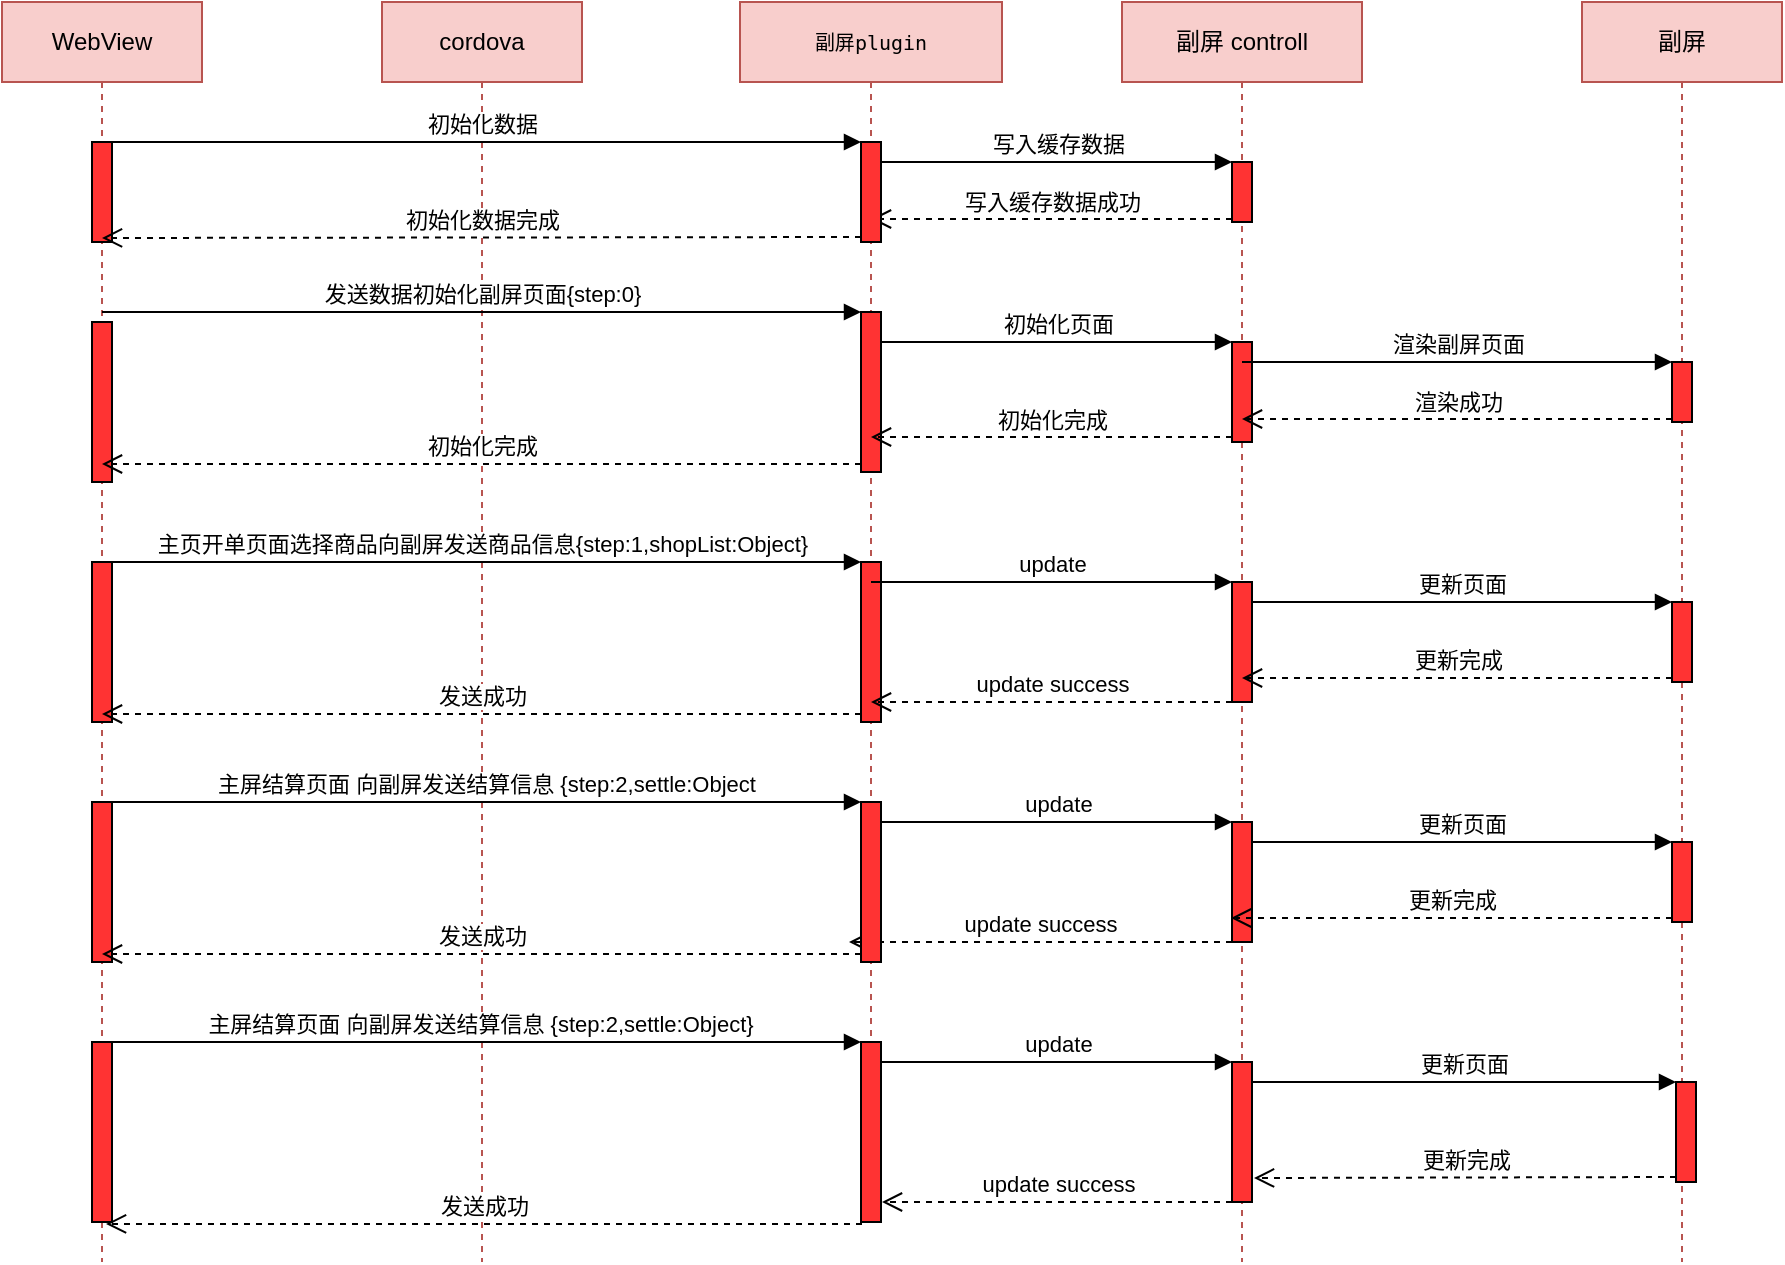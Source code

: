 <mxfile version="15.2.7" type="github">
  <diagram id="UvlRHqTRbYJEBfUnG53R" name="Halaman-1">
    <mxGraphModel dx="1426" dy="737" grid="1" gridSize="10" guides="1" tooltips="1" connect="1" arrows="1" fold="1" page="1" pageScale="1" pageWidth="827" pageHeight="1169" math="0" shadow="0">
      <root>
        <mxCell id="0" />
        <mxCell id="1" parent="0" />
        <mxCell id="zngIzz2SgZwG9QA-Kfhc-1" value="WebView" style="shape=umlLifeline;perimeter=lifelinePerimeter;whiteSpace=wrap;html=1;container=1;collapsible=0;recursiveResize=0;outlineConnect=0;fillColor=#f8cecc;strokeColor=#b85450;" vertex="1" parent="1">
          <mxGeometry x="20" y="30" width="100" height="630" as="geometry" />
        </mxCell>
        <mxCell id="zngIzz2SgZwG9QA-Kfhc-7" value="" style="html=1;points=[];perimeter=orthogonalPerimeter;fillColor=#FF3333;" vertex="1" parent="zngIzz2SgZwG9QA-Kfhc-1">
          <mxGeometry x="45" y="70" width="10" height="50" as="geometry" />
        </mxCell>
        <mxCell id="zngIzz2SgZwG9QA-Kfhc-18" value="" style="html=1;points=[];perimeter=orthogonalPerimeter;fillColor=#FF3333;" vertex="1" parent="zngIzz2SgZwG9QA-Kfhc-1">
          <mxGeometry x="45" y="160" width="10" height="80" as="geometry" />
        </mxCell>
        <mxCell id="zngIzz2SgZwG9QA-Kfhc-28" value="" style="html=1;points=[];perimeter=orthogonalPerimeter;fillColor=#FF3333;" vertex="1" parent="zngIzz2SgZwG9QA-Kfhc-1">
          <mxGeometry x="45" y="280" width="10" height="80" as="geometry" />
        </mxCell>
        <mxCell id="zngIzz2SgZwG9QA-Kfhc-39" value="" style="html=1;points=[];perimeter=orthogonalPerimeter;fillColor=#FF3333;" vertex="1" parent="zngIzz2SgZwG9QA-Kfhc-1">
          <mxGeometry x="45" y="400" width="10" height="80" as="geometry" />
        </mxCell>
        <mxCell id="zngIzz2SgZwG9QA-Kfhc-69" value="" style="html=1;points=[];perimeter=orthogonalPerimeter;fillColor=#FF3333;" vertex="1" parent="zngIzz2SgZwG9QA-Kfhc-1">
          <mxGeometry x="45" y="520" width="10" height="90" as="geometry" />
        </mxCell>
        <mxCell id="zngIzz2SgZwG9QA-Kfhc-3" value="cordova" style="shape=umlLifeline;perimeter=lifelinePerimeter;whiteSpace=wrap;html=1;container=1;collapsible=0;recursiveResize=0;outlineConnect=0;fillColor=#f8cecc;strokeColor=#b85450;" vertex="1" parent="1">
          <mxGeometry x="210" y="30" width="100" height="630" as="geometry" />
        </mxCell>
        <mxCell id="zngIzz2SgZwG9QA-Kfhc-4" value="&lt;p style=&quot;line-height: 120%&quot;&gt;&lt;/p&gt;&lt;pre style=&quot;color: rgb(0 , 0 , 0) ; font-family: &amp;#34;menlo&amp;#34; , monospace&quot;&gt;&lt;span style=&quot;font-size: 10px&quot;&gt;副屏&lt;/span&gt;&lt;span style=&quot;font-size: 10px ; white-space: normal&quot;&gt;plugin&lt;/span&gt;&lt;span style=&quot;background-color: rgb(255 , 255 , 255)&quot;&gt;&lt;br&gt;&lt;/span&gt;&lt;/pre&gt;&lt;p&gt;&lt;/p&gt;" style="shape=umlLifeline;perimeter=lifelinePerimeter;whiteSpace=wrap;html=1;container=1;collapsible=0;recursiveResize=0;outlineConnect=0;fillColor=#f8cecc;strokeColor=#b85450;" vertex="1" parent="1">
          <mxGeometry x="389" y="30" width="131" height="610" as="geometry" />
        </mxCell>
        <mxCell id="zngIzz2SgZwG9QA-Kfhc-19" value="" style="html=1;points=[];perimeter=orthogonalPerimeter;fillColor=#FF3333;" vertex="1" parent="zngIzz2SgZwG9QA-Kfhc-4">
          <mxGeometry x="60.5" y="155" width="10" height="80" as="geometry" />
        </mxCell>
        <mxCell id="zngIzz2SgZwG9QA-Kfhc-29" value="" style="html=1;points=[];perimeter=orthogonalPerimeter;fillColor=#FF3333;" vertex="1" parent="zngIzz2SgZwG9QA-Kfhc-4">
          <mxGeometry x="60.5" y="280" width="10" height="80" as="geometry" />
        </mxCell>
        <mxCell id="zngIzz2SgZwG9QA-Kfhc-31" value="发送成功" style="html=1;verticalAlign=bottom;endArrow=open;dashed=1;endSize=8;exitX=0;exitY=0.95;" edge="1" source="zngIzz2SgZwG9QA-Kfhc-29" parent="zngIzz2SgZwG9QA-Kfhc-4">
          <mxGeometry relative="1" as="geometry">
            <mxPoint x="-319" y="356" as="targetPoint" />
          </mxGeometry>
        </mxCell>
        <mxCell id="zngIzz2SgZwG9QA-Kfhc-70" value="" style="html=1;points=[];perimeter=orthogonalPerimeter;fillColor=#FF3333;" vertex="1" parent="zngIzz2SgZwG9QA-Kfhc-4">
          <mxGeometry x="60.5" y="520" width="10" height="90" as="geometry" />
        </mxCell>
        <mxCell id="zngIzz2SgZwG9QA-Kfhc-73" value="主屏结算页面 向副屏发送结算信息 {step:2,settle:Object}" style="html=1;verticalAlign=bottom;endArrow=block;entryX=0;entryY=0;" edge="1" parent="zngIzz2SgZwG9QA-Kfhc-4" target="zngIzz2SgZwG9QA-Kfhc-70">
          <mxGeometry relative="1" as="geometry">
            <mxPoint x="-320.5" y="520" as="sourcePoint" />
          </mxGeometry>
        </mxCell>
        <mxCell id="zngIzz2SgZwG9QA-Kfhc-76" value="update success" style="html=1;verticalAlign=bottom;endArrow=open;dashed=1;endSize=8;" edge="1" parent="zngIzz2SgZwG9QA-Kfhc-4" source="zngIzz2SgZwG9QA-Kfhc-72">
          <mxGeometry relative="1" as="geometry">
            <mxPoint x="71" y="600" as="targetPoint" />
            <Array as="points">
              <mxPoint x="150" y="600" />
            </Array>
          </mxGeometry>
        </mxCell>
        <mxCell id="zngIzz2SgZwG9QA-Kfhc-6" value="副屏" style="shape=umlLifeline;perimeter=lifelinePerimeter;whiteSpace=wrap;html=1;container=1;collapsible=0;recursiveResize=0;outlineConnect=0;fillColor=#f8cecc;strokeColor=#b85450;" vertex="1" parent="1">
          <mxGeometry x="810" y="30" width="100" height="630" as="geometry" />
        </mxCell>
        <mxCell id="zngIzz2SgZwG9QA-Kfhc-25" value="" style="html=1;points=[];perimeter=orthogonalPerimeter;fillColor=#FF3333;" vertex="1" parent="zngIzz2SgZwG9QA-Kfhc-6">
          <mxGeometry x="45" y="180" width="10" height="30" as="geometry" />
        </mxCell>
        <mxCell id="zngIzz2SgZwG9QA-Kfhc-35" value="" style="html=1;points=[];perimeter=orthogonalPerimeter;fillColor=#FF3333;" vertex="1" parent="zngIzz2SgZwG9QA-Kfhc-6">
          <mxGeometry x="45" y="300" width="10" height="40" as="geometry" />
        </mxCell>
        <mxCell id="zngIzz2SgZwG9QA-Kfhc-43" value="" style="html=1;points=[];perimeter=orthogonalPerimeter;fillColor=#FF3333;" vertex="1" parent="zngIzz2SgZwG9QA-Kfhc-6">
          <mxGeometry x="45" y="420" width="10" height="40" as="geometry" />
        </mxCell>
        <mxCell id="zngIzz2SgZwG9QA-Kfhc-77" value="" style="html=1;points=[];perimeter=orthogonalPerimeter;fillColor=#FF3333;" vertex="1" parent="zngIzz2SgZwG9QA-Kfhc-6">
          <mxGeometry x="47" y="540" width="10" height="50" as="geometry" />
        </mxCell>
        <mxCell id="zngIzz2SgZwG9QA-Kfhc-12" value="初始化数据" style="html=1;verticalAlign=bottom;endArrow=block;entryX=0;entryY=0;" edge="1" target="zngIzz2SgZwG9QA-Kfhc-11" parent="1" source="zngIzz2SgZwG9QA-Kfhc-1">
          <mxGeometry relative="1" as="geometry">
            <mxPoint x="555" y="100" as="sourcePoint" />
          </mxGeometry>
        </mxCell>
        <mxCell id="zngIzz2SgZwG9QA-Kfhc-13" value="初始化数据完成" style="html=1;verticalAlign=bottom;endArrow=open;dashed=1;endSize=8;exitX=0;exitY=0.95;" edge="1" source="zngIzz2SgZwG9QA-Kfhc-11" parent="1">
          <mxGeometry relative="1" as="geometry">
            <mxPoint x="70" y="148" as="targetPoint" />
          </mxGeometry>
        </mxCell>
        <mxCell id="zngIzz2SgZwG9QA-Kfhc-15" value="写入缓存数据" style="html=1;verticalAlign=bottom;endArrow=block;entryX=0;entryY=0;startArrow=none;" edge="1" target="zngIzz2SgZwG9QA-Kfhc-14" parent="1" source="zngIzz2SgZwG9QA-Kfhc-11">
          <mxGeometry relative="1" as="geometry">
            <mxPoint x="555" y="110" as="sourcePoint" />
          </mxGeometry>
        </mxCell>
        <mxCell id="zngIzz2SgZwG9QA-Kfhc-16" value="写入缓存数据成功" style="html=1;verticalAlign=bottom;endArrow=open;dashed=1;endSize=8;exitX=0;exitY=0.95;" edge="1" source="zngIzz2SgZwG9QA-Kfhc-14" parent="1" target="zngIzz2SgZwG9QA-Kfhc-4">
          <mxGeometry relative="1" as="geometry">
            <mxPoint x="555" y="186" as="targetPoint" />
          </mxGeometry>
        </mxCell>
        <mxCell id="zngIzz2SgZwG9QA-Kfhc-20" value="发送数据初始化副屏页面{step:0}" style="html=1;verticalAlign=bottom;endArrow=block;entryX=0;entryY=0;" edge="1" target="zngIzz2SgZwG9QA-Kfhc-19" parent="1" source="zngIzz2SgZwG9QA-Kfhc-1">
          <mxGeometry relative="1" as="geometry">
            <mxPoint x="364" y="190" as="sourcePoint" />
          </mxGeometry>
        </mxCell>
        <mxCell id="zngIzz2SgZwG9QA-Kfhc-23" value="初始化页面" style="html=1;verticalAlign=bottom;endArrow=block;entryX=0;entryY=0;" edge="1" target="zngIzz2SgZwG9QA-Kfhc-22" parent="1" source="zngIzz2SgZwG9QA-Kfhc-19">
          <mxGeometry relative="1" as="geometry">
            <mxPoint x="555" y="190" as="sourcePoint" />
          </mxGeometry>
        </mxCell>
        <mxCell id="zngIzz2SgZwG9QA-Kfhc-24" value="初始化完成" style="html=1;verticalAlign=bottom;endArrow=open;dashed=1;endSize=8;exitX=0;exitY=0.95;" edge="1" source="zngIzz2SgZwG9QA-Kfhc-22" parent="1" target="zngIzz2SgZwG9QA-Kfhc-4">
          <mxGeometry relative="1" as="geometry">
            <mxPoint x="555" y="266" as="targetPoint" />
          </mxGeometry>
        </mxCell>
        <mxCell id="zngIzz2SgZwG9QA-Kfhc-21" value="初始化完成" style="html=1;verticalAlign=bottom;endArrow=open;dashed=1;endSize=8;exitX=0;exitY=0.95;" edge="1" source="zngIzz2SgZwG9QA-Kfhc-19" parent="1" target="zngIzz2SgZwG9QA-Kfhc-1">
          <mxGeometry relative="1" as="geometry">
            <mxPoint x="364" y="266" as="targetPoint" />
          </mxGeometry>
        </mxCell>
        <mxCell id="zngIzz2SgZwG9QA-Kfhc-30" value="主页开单页面选择商品向副屏发送商品信息{step:1,shopList:Object}" style="html=1;verticalAlign=bottom;endArrow=block;entryX=0;entryY=0;" edge="1" target="zngIzz2SgZwG9QA-Kfhc-29" parent="1" source="zngIzz2SgZwG9QA-Kfhc-1">
          <mxGeometry relative="1" as="geometry">
            <mxPoint x="360" y="320" as="sourcePoint" />
          </mxGeometry>
        </mxCell>
        <mxCell id="zngIzz2SgZwG9QA-Kfhc-33" value="update" style="html=1;verticalAlign=bottom;endArrow=block;entryX=0;entryY=0;" edge="1" target="zngIzz2SgZwG9QA-Kfhc-32" parent="1" source="zngIzz2SgZwG9QA-Kfhc-4">
          <mxGeometry relative="1" as="geometry">
            <mxPoint x="555" y="320" as="sourcePoint" />
          </mxGeometry>
        </mxCell>
        <mxCell id="zngIzz2SgZwG9QA-Kfhc-34" value="update success" style="html=1;verticalAlign=bottom;endArrow=open;dashed=1;endSize=8;" edge="1" source="zngIzz2SgZwG9QA-Kfhc-32" parent="1" target="zngIzz2SgZwG9QA-Kfhc-4">
          <mxGeometry relative="1" as="geometry">
            <mxPoint x="555" y="396" as="targetPoint" />
            <Array as="points">
              <mxPoint x="540" y="380" />
            </Array>
          </mxGeometry>
        </mxCell>
        <mxCell id="zngIzz2SgZwG9QA-Kfhc-5" value="副屏 controll" style="shape=umlLifeline;perimeter=lifelinePerimeter;whiteSpace=wrap;html=1;container=1;collapsible=0;recursiveResize=0;outlineConnect=0;fillColor=#f8cecc;strokeColor=#b85450;" vertex="1" parent="1">
          <mxGeometry x="580" y="30" width="120" height="630" as="geometry" />
        </mxCell>
        <mxCell id="zngIzz2SgZwG9QA-Kfhc-14" value="" style="html=1;points=[];perimeter=orthogonalPerimeter;fillColor=#FF3333;" vertex="1" parent="zngIzz2SgZwG9QA-Kfhc-5">
          <mxGeometry x="55" y="80" width="10" height="30" as="geometry" />
        </mxCell>
        <mxCell id="zngIzz2SgZwG9QA-Kfhc-22" value="" style="html=1;points=[];perimeter=orthogonalPerimeter;fillColor=#FF3333;" vertex="1" parent="zngIzz2SgZwG9QA-Kfhc-5">
          <mxGeometry x="55" y="170" width="10" height="50" as="geometry" />
        </mxCell>
        <mxCell id="zngIzz2SgZwG9QA-Kfhc-32" value="" style="html=1;points=[];perimeter=orthogonalPerimeter;fillColor=#FF3333;" vertex="1" parent="zngIzz2SgZwG9QA-Kfhc-5">
          <mxGeometry x="55" y="290" width="10" height="60" as="geometry" />
        </mxCell>
        <mxCell id="zngIzz2SgZwG9QA-Kfhc-41" value="发送成功" style="html=1;verticalAlign=bottom;endArrow=open;dashed=1;endSize=8;exitX=0;exitY=0.95;" edge="1" parent="zngIzz2SgZwG9QA-Kfhc-5" source="zngIzz2SgZwG9QA-Kfhc-40">
          <mxGeometry relative="1" as="geometry">
            <mxPoint x="-510" y="476" as="targetPoint" />
          </mxGeometry>
        </mxCell>
        <mxCell id="zngIzz2SgZwG9QA-Kfhc-42" value="" style="html=1;points=[];perimeter=orthogonalPerimeter;fillColor=#FF3333;" vertex="1" parent="zngIzz2SgZwG9QA-Kfhc-5">
          <mxGeometry x="55" y="410" width="10" height="60" as="geometry" />
        </mxCell>
        <mxCell id="zngIzz2SgZwG9QA-Kfhc-44" value="主屏结算页面 向副屏发送结算信息 {step:2,settle:Object" style="html=1;verticalAlign=bottom;endArrow=block;entryX=0;entryY=0;" edge="1" parent="zngIzz2SgZwG9QA-Kfhc-5" target="zngIzz2SgZwG9QA-Kfhc-40">
          <mxGeometry relative="1" as="geometry">
            <mxPoint x="-505.5" y="400" as="sourcePoint" />
          </mxGeometry>
        </mxCell>
        <mxCell id="zngIzz2SgZwG9QA-Kfhc-45" value="update" style="html=1;verticalAlign=bottom;endArrow=block;entryX=0;entryY=0;startArrow=none;" edge="1" parent="zngIzz2SgZwG9QA-Kfhc-5" target="zngIzz2SgZwG9QA-Kfhc-42" source="zngIzz2SgZwG9QA-Kfhc-40">
          <mxGeometry relative="1" as="geometry">
            <mxPoint x="-136.5" y="410" as="sourcePoint" />
          </mxGeometry>
        </mxCell>
        <mxCell id="zngIzz2SgZwG9QA-Kfhc-47" value="更新完成" style="html=1;verticalAlign=bottom;endArrow=open;dashed=1;endSize=8;exitX=0;exitY=0.95;" edge="1" parent="zngIzz2SgZwG9QA-Kfhc-5" source="zngIzz2SgZwG9QA-Kfhc-43">
          <mxGeometry relative="1" as="geometry">
            <mxPoint x="54.5" y="458" as="targetPoint" />
          </mxGeometry>
        </mxCell>
        <mxCell id="zngIzz2SgZwG9QA-Kfhc-48" value="update success" style="html=1;verticalAlign=bottom;endArrow=open;dashed=1;endSize=8;" edge="1" parent="zngIzz2SgZwG9QA-Kfhc-5" source="zngIzz2SgZwG9QA-Kfhc-42">
          <mxGeometry relative="1" as="geometry">
            <mxPoint x="-136.5" y="470" as="targetPoint" />
            <Array as="points">
              <mxPoint x="-35" y="470" />
            </Array>
          </mxGeometry>
        </mxCell>
        <mxCell id="zngIzz2SgZwG9QA-Kfhc-72" value="" style="html=1;points=[];perimeter=orthogonalPerimeter;fillColor=#FF3333;" vertex="1" parent="zngIzz2SgZwG9QA-Kfhc-5">
          <mxGeometry x="55" y="530" width="10" height="70" as="geometry" />
        </mxCell>
        <mxCell id="zngIzz2SgZwG9QA-Kfhc-40" value="" style="html=1;points=[];perimeter=orthogonalPerimeter;fillColor=#FF3333;" vertex="1" parent="zngIzz2SgZwG9QA-Kfhc-5">
          <mxGeometry x="-130.5" y="400" width="10" height="80" as="geometry" />
        </mxCell>
        <mxCell id="zngIzz2SgZwG9QA-Kfhc-36" value="更新页面" style="html=1;verticalAlign=bottom;endArrow=block;entryX=0;entryY=0;" edge="1" target="zngIzz2SgZwG9QA-Kfhc-35" parent="1" source="zngIzz2SgZwG9QA-Kfhc-32">
          <mxGeometry relative="1" as="geometry">
            <mxPoint x="785" y="330" as="sourcePoint" />
          </mxGeometry>
        </mxCell>
        <mxCell id="zngIzz2SgZwG9QA-Kfhc-46" value="更新页面" style="html=1;verticalAlign=bottom;endArrow=block;entryX=0;entryY=0;" edge="1" parent="1" source="zngIzz2SgZwG9QA-Kfhc-42" target="zngIzz2SgZwG9QA-Kfhc-43">
          <mxGeometry relative="1" as="geometry">
            <mxPoint x="790" y="450" as="sourcePoint" />
          </mxGeometry>
        </mxCell>
        <mxCell id="zngIzz2SgZwG9QA-Kfhc-78" value="更新页面" style="html=1;verticalAlign=bottom;endArrow=block;entryX=0;entryY=0;" edge="1" parent="1" source="zngIzz2SgZwG9QA-Kfhc-72" target="zngIzz2SgZwG9QA-Kfhc-77">
          <mxGeometry relative="1" as="geometry">
            <mxPoint x="784" y="570" as="sourcePoint" />
          </mxGeometry>
        </mxCell>
        <mxCell id="zngIzz2SgZwG9QA-Kfhc-26" value="渲染副屏页面" style="html=1;verticalAlign=bottom;endArrow=block;entryX=0;entryY=0;" edge="1" target="zngIzz2SgZwG9QA-Kfhc-25" parent="1" source="zngIzz2SgZwG9QA-Kfhc-5">
          <mxGeometry relative="1" as="geometry">
            <mxPoint x="785" y="210" as="sourcePoint" />
          </mxGeometry>
        </mxCell>
        <mxCell id="zngIzz2SgZwG9QA-Kfhc-27" value="渲染成功" style="html=1;verticalAlign=bottom;endArrow=open;dashed=1;endSize=8;exitX=0;exitY=0.95;" edge="1" source="zngIzz2SgZwG9QA-Kfhc-25" parent="1" target="zngIzz2SgZwG9QA-Kfhc-5">
          <mxGeometry relative="1" as="geometry">
            <mxPoint x="785" y="286" as="targetPoint" />
          </mxGeometry>
        </mxCell>
        <mxCell id="zngIzz2SgZwG9QA-Kfhc-37" value="更新完成" style="html=1;verticalAlign=bottom;endArrow=open;dashed=1;endSize=8;exitX=0;exitY=0.95;" edge="1" source="zngIzz2SgZwG9QA-Kfhc-35" parent="1" target="zngIzz2SgZwG9QA-Kfhc-5">
          <mxGeometry relative="1" as="geometry">
            <mxPoint x="785" y="406" as="targetPoint" />
          </mxGeometry>
        </mxCell>
        <mxCell id="zngIzz2SgZwG9QA-Kfhc-75" value="更新完成" style="html=1;verticalAlign=bottom;endArrow=open;dashed=1;endSize=8;exitX=0;exitY=0.95;" edge="1" parent="1" source="zngIzz2SgZwG9QA-Kfhc-77">
          <mxGeometry relative="1" as="geometry">
            <mxPoint x="646" y="618" as="targetPoint" />
          </mxGeometry>
        </mxCell>
        <mxCell id="zngIzz2SgZwG9QA-Kfhc-11" value="" style="html=1;points=[];perimeter=orthogonalPerimeter;fillColor=#FF3333;" vertex="1" parent="1">
          <mxGeometry x="449.5" y="100" width="10" height="50" as="geometry" />
        </mxCell>
        <mxCell id="zngIzz2SgZwG9QA-Kfhc-79" value="" style="html=1;verticalAlign=bottom;endArrow=none;entryX=0;entryY=0;" edge="1" parent="1" source="zngIzz2SgZwG9QA-Kfhc-4" target="zngIzz2SgZwG9QA-Kfhc-11">
          <mxGeometry relative="1" as="geometry">
            <mxPoint x="454" y="110" as="sourcePoint" />
            <mxPoint x="625" y="110" as="targetPoint" />
          </mxGeometry>
        </mxCell>
        <mxCell id="zngIzz2SgZwG9QA-Kfhc-74" value="update" style="html=1;verticalAlign=bottom;endArrow=block;entryX=0;entryY=0;" edge="1" parent="1" target="zngIzz2SgZwG9QA-Kfhc-72" source="zngIzz2SgZwG9QA-Kfhc-70">
          <mxGeometry relative="1" as="geometry">
            <mxPoint x="470" y="560" as="sourcePoint" />
          </mxGeometry>
        </mxCell>
        <mxCell id="zngIzz2SgZwG9QA-Kfhc-71" value="发送成功" style="html=1;verticalAlign=bottom;endArrow=open;dashed=1;endSize=8;entryX=0.7;entryY=1.011;entryDx=0;entryDy=0;entryPerimeter=0;" edge="1" parent="1" target="zngIzz2SgZwG9QA-Kfhc-69">
          <mxGeometry relative="1" as="geometry">
            <mxPoint x="74" y="631" as="targetPoint" />
            <mxPoint x="450" y="641" as="sourcePoint" />
          </mxGeometry>
        </mxCell>
      </root>
    </mxGraphModel>
  </diagram>
</mxfile>

